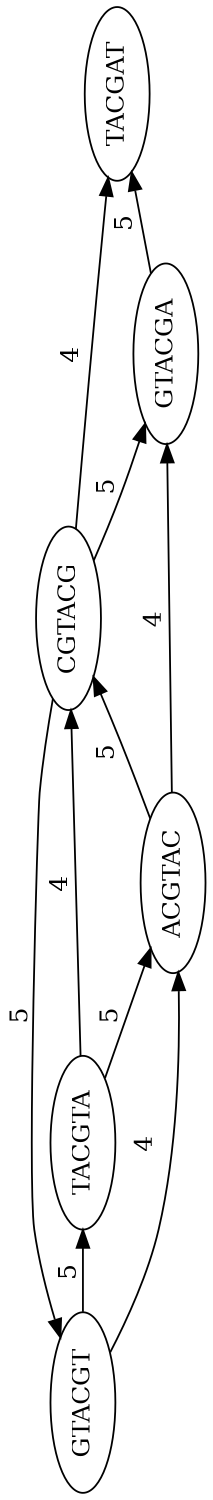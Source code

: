  digraph t12_2 {
 rankdir=LR;
 orientation=landscape;
 size = 10;

1   [label="GTACGT"];
2   [label="TACGTA"];
3   [label="CGTACG"];
4   [label="ACGTAC"];
5   [label="GTACGA"];
6   [label="TACGAT"];

 1 -> 2 [label="5"];
 1 -> 4 [label="4"];
 2 -> 3 [label="4"];
 2 -> 4 [label="5"];
 3 -> 1 [label="5"];
 3 -> 5 [label="5"];
 3 -> 6 [label="4"];
 4 -> 3 [label="5"];
 4 -> 5 [label="4"];
 5 -> 6 [label="5"];

 }